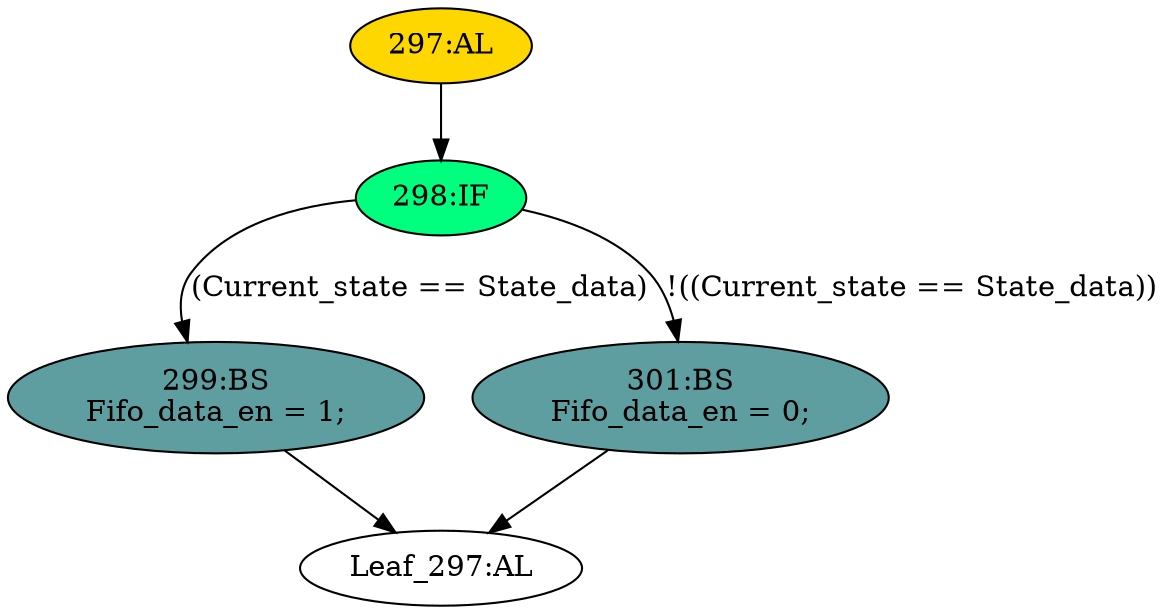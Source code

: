 strict digraph "" {
	node [label="\N"];
	"299:BS"	 [ast="<pyverilog.vparser.ast.BlockingSubstitution object at 0x7fbb4740e210>",
		fillcolor=cadetblue,
		label="299:BS
Fifo_data_en = 1;",
		statements="[<pyverilog.vparser.ast.BlockingSubstitution object at 0x7fbb4740e210>]",
		style=filled,
		typ=BlockingSubstitution];
	"Leaf_297:AL"	 [def_var="['Fifo_data_en']",
		label="Leaf_297:AL"];
	"299:BS" -> "Leaf_297:AL"	 [cond="[]",
		lineno=None];
	"298:IF"	 [ast="<pyverilog.vparser.ast.IfStatement object at 0x7fbb47408f10>",
		fillcolor=springgreen,
		label="298:IF",
		statements="[]",
		style=filled,
		typ=IfStatement];
	"298:IF" -> "299:BS"	 [cond="['Current_state', 'State_data']",
		label="(Current_state == State_data)",
		lineno=298];
	"301:BS"	 [ast="<pyverilog.vparser.ast.BlockingSubstitution object at 0x7fbb474080d0>",
		fillcolor=cadetblue,
		label="301:BS
Fifo_data_en = 0;",
		statements="[<pyverilog.vparser.ast.BlockingSubstitution object at 0x7fbb474080d0>]",
		style=filled,
		typ=BlockingSubstitution];
	"298:IF" -> "301:BS"	 [cond="['Current_state', 'State_data']",
		label="!((Current_state == State_data))",
		lineno=298];
	"301:BS" -> "Leaf_297:AL"	 [cond="[]",
		lineno=None];
	"297:AL"	 [ast="<pyverilog.vparser.ast.Always object at 0x7fbb4740e4d0>",
		clk_sens=False,
		fillcolor=gold,
		label="297:AL",
		sens="['Current_state']",
		statements="[]",
		style=filled,
		typ=Always,
		use_var="['State_data', 'Current_state']"];
	"297:AL" -> "298:IF"	 [cond="[]",
		lineno=None];
}
